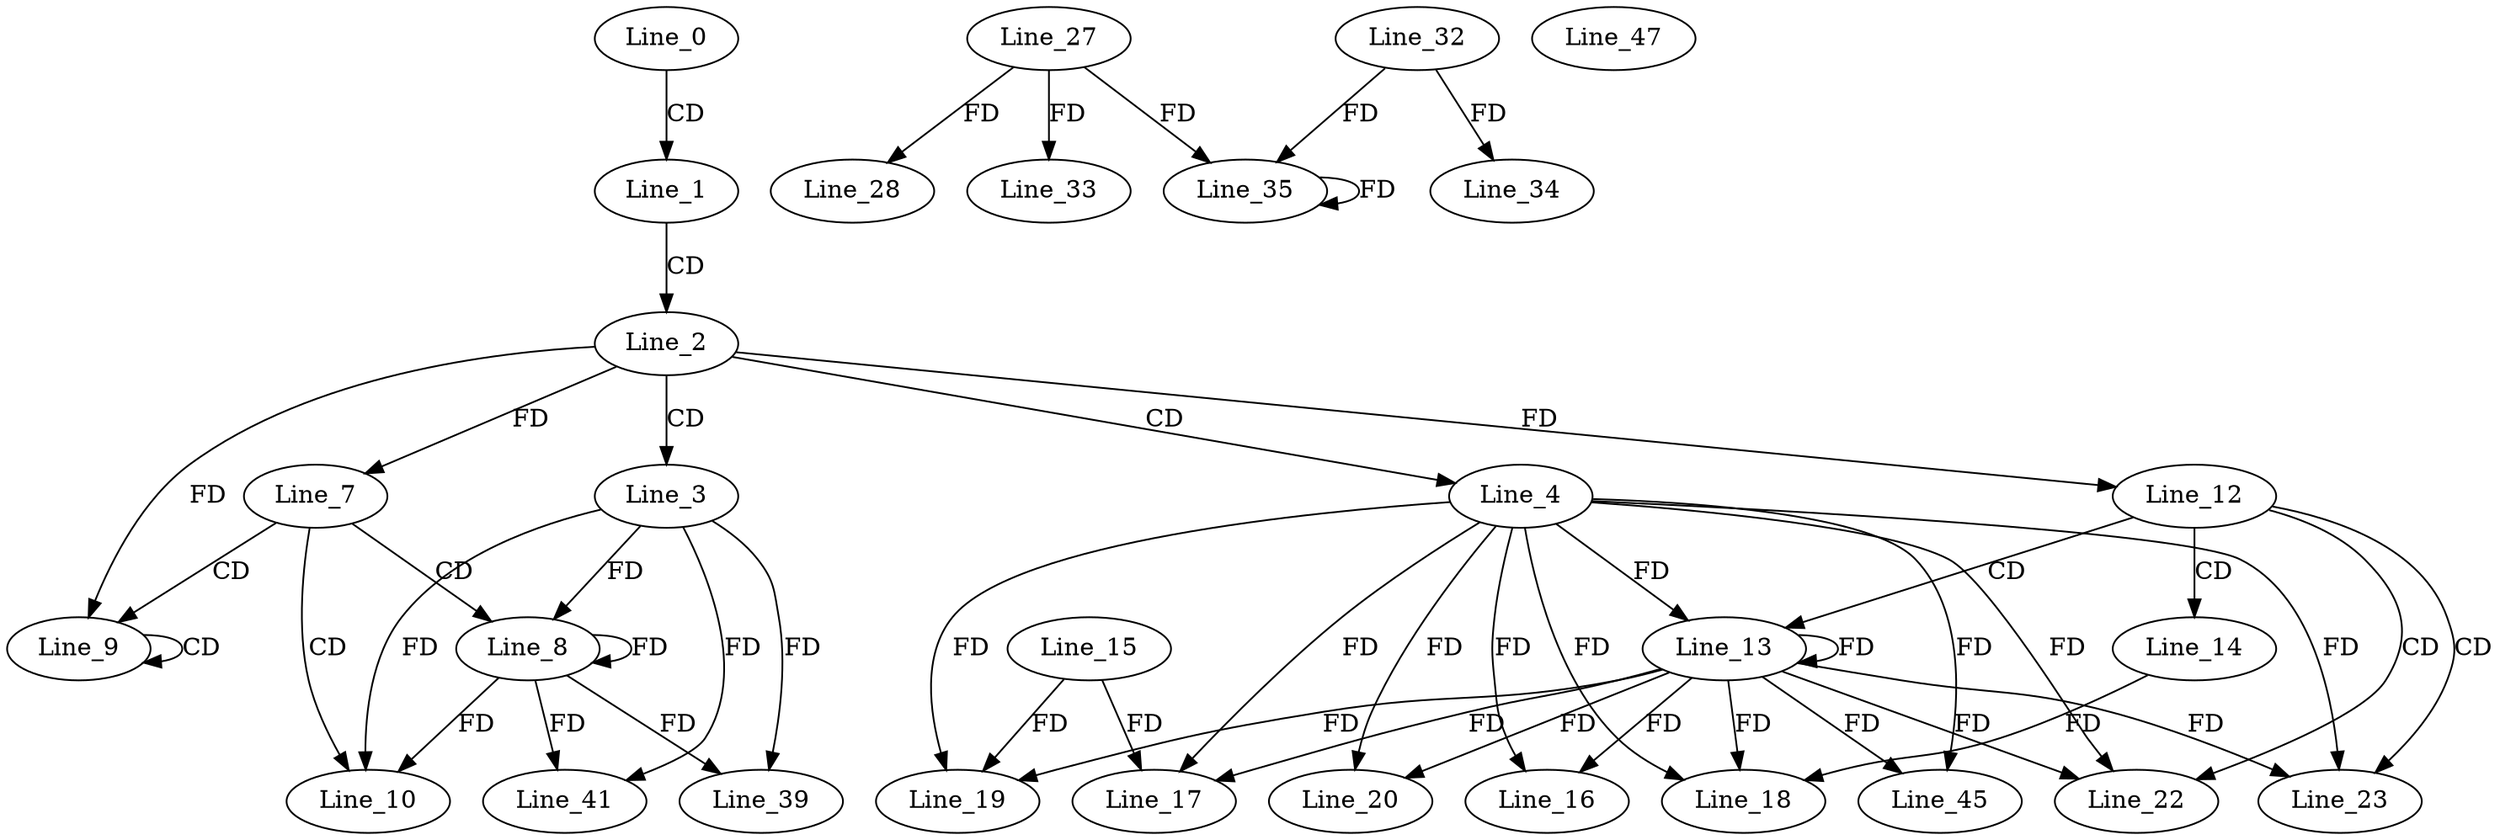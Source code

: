 digraph G {
  Line_0;
  Line_1;
  Line_2;
  Line_3;
  Line_4;
  Line_7;
  Line_7;
  Line_8;
  Line_8;
  Line_9;
  Line_9;
  Line_10;
  Line_12;
  Line_12;
  Line_13;
  Line_13;
  Line_14;
  Line_16;
  Line_17;
  Line_15;
  Line_17;
  Line_17;
  Line_18;
  Line_19;
  Line_19;
  Line_20;
  Line_22;
  Line_23;
  Line_27;
  Line_28;
  Line_33;
  Line_32;
  Line_34;
  Line_35;
  Line_39;
  Line_41;
  Line_45;
  Line_47;
  Line_0 -> Line_1 [ label="CD" ];
  Line_1 -> Line_2 [ label="CD" ];
  Line_2 -> Line_3 [ label="CD" ];
  Line_2 -> Line_4 [ label="CD" ];
  Line_2 -> Line_7 [ label="FD" ];
  Line_7 -> Line_8 [ label="CD" ];
  Line_3 -> Line_8 [ label="FD" ];
  Line_8 -> Line_8 [ label="FD" ];
  Line_7 -> Line_9 [ label="CD" ];
  Line_9 -> Line_9 [ label="CD" ];
  Line_2 -> Line_9 [ label="FD" ];
  Line_7 -> Line_10 [ label="CD" ];
  Line_3 -> Line_10 [ label="FD" ];
  Line_8 -> Line_10 [ label="FD" ];
  Line_2 -> Line_12 [ label="FD" ];
  Line_12 -> Line_13 [ label="CD" ];
  Line_4 -> Line_13 [ label="FD" ];
  Line_13 -> Line_13 [ label="FD" ];
  Line_12 -> Line_14 [ label="CD" ];
  Line_4 -> Line_16 [ label="FD" ];
  Line_13 -> Line_16 [ label="FD" ];
  Line_4 -> Line_17 [ label="FD" ];
  Line_13 -> Line_17 [ label="FD" ];
  Line_15 -> Line_17 [ label="FD" ];
  Line_4 -> Line_18 [ label="FD" ];
  Line_13 -> Line_18 [ label="FD" ];
  Line_14 -> Line_18 [ label="FD" ];
  Line_4 -> Line_19 [ label="FD" ];
  Line_13 -> Line_19 [ label="FD" ];
  Line_15 -> Line_19 [ label="FD" ];
  Line_4 -> Line_20 [ label="FD" ];
  Line_13 -> Line_20 [ label="FD" ];
  Line_12 -> Line_22 [ label="CD" ];
  Line_4 -> Line_22 [ label="FD" ];
  Line_13 -> Line_22 [ label="FD" ];
  Line_12 -> Line_23 [ label="CD" ];
  Line_4 -> Line_23 [ label="FD" ];
  Line_13 -> Line_23 [ label="FD" ];
  Line_27 -> Line_28 [ label="FD" ];
  Line_27 -> Line_33 [ label="FD" ];
  Line_32 -> Line_34 [ label="FD" ];
  Line_27 -> Line_35 [ label="FD" ];
  Line_35 -> Line_35 [ label="FD" ];
  Line_32 -> Line_35 [ label="FD" ];
  Line_3 -> Line_39 [ label="FD" ];
  Line_8 -> Line_39 [ label="FD" ];
  Line_3 -> Line_41 [ label="FD" ];
  Line_8 -> Line_41 [ label="FD" ];
  Line_4 -> Line_45 [ label="FD" ];
  Line_13 -> Line_45 [ label="FD" ];
}
